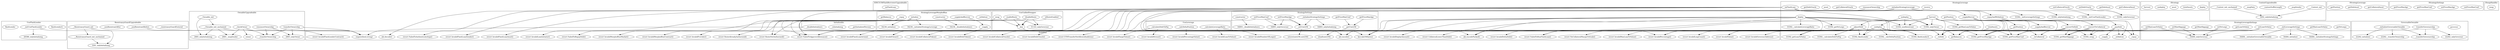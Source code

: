 strict digraph {
subgraph cluster_2688_IERC3156FlashBorrowerUpgradeable {
label = "IERC3156FlashBorrowerUpgradeable"
"2688_onFlashLoan" [label="onFlashLoan"]
}subgraph cluster_28388_UseFlashLender {
label = "UseFlashLender"
"28388_flashLenderA" [label="flashLenderA"]
"28388__initUseFlashLender" [label="_initUseFlashLender"]
"28388_flashLender" [label="flashLender"]
"28388__initUseFlashLender" -> "28388_onlyInitializing"
}subgraph cluster_3301_ReentrancyGuardUpgradeable {
label = "ReentrancyGuardUpgradeable"
"3301__reentrancyGuardEntered" [label="_reentrancyGuardEntered"]
"3301___ReentrancyGuard_init_unchained" [label="__ReentrancyGuard_init_unchained"]
"3301__nonReentrantBefore" [label="_nonReentrantBefore"]
"3301__nonReentrantAfter" [label="_nonReentrantAfter"]
"3301___ReentrancyGuard_init" [label="__ReentrancyGuard_init"]
"3301___ReentrancyGuard_init" -> "3301___ReentrancyGuard_init_unchained"
"3301___ReentrancyGuard_init_unchained" -> "3301_onlyInitializing"
"3301___ReentrancyGuard_init" -> "3301_onlyInitializing"
}subgraph cluster_31143_UseUnifiedSwapper {
label = "UseUnifiedSwapper"
"31143__key" [label="_key"]
"31143_disableRoute" [label="disableRoute"]
"31143_swap" [label="swap"]
"31143_isRouteEnabled" [label="isRouteEnabled"]
"31143_enableRoute" [label="enableRoute"]
"31143_isRouteEnabled" -> "31143__key"
"31143_swap" -> "31143__key"
"31143_enableRoute" -> "31143__key"
"31143_disableRoute" -> "31143_onlyGovernor"
"31143_enableRoute" -> "31143_onlyGovernor"
"31143_disableRoute" -> "31143__key"
}subgraph cluster_37703_IStrategy {
label = "IStrategy"
"37703_deploy" [label="deploy"]
"37703_totalAssets" [label="totalAssets"]
"37703_asset" [label="asset"]
"37703_undeploy" [label="undeploy"]
"37703_harvest" [label="harvest"]
}subgraph cluster_2665_OwnableUpgradeable {
label = "OwnableUpgradeable"
"2665_renounceOwnership" [label="renounceOwnership"]
"2665___Ownable_init_unchained" [label="__Ownable_init_unchained"]
"2665_transferOwnership" [label="transferOwnership"]
"2665_owner" [label="owner"]
"2665__transferOwnership" [label="_transferOwnership"]
"2665__checkOwner" [label="_checkOwner"]
"2665___Ownable_init" [label="__Ownable_init"]
"2665___Ownable_init" -> "2665_onlyInitializing"
"2665__checkOwner" -> "2665_owner"
"2665_renounceOwnership" -> "2665__transferOwnership"
"2665___Ownable_init_unchained" -> "2665__msgSender"
"2665___Ownable_init_unchained" -> "2665_onlyInitializing"
"2665__checkOwner" -> "2665__msgSender"
"2665_transferOwnership" -> "2665_onlyOwner"
"2665___Ownable_init" -> "2665___Ownable_init_unchained"
"2665_transferOwnership" -> "2665__transferOwnership"
"2665_renounceOwnership" -> "2665_onlyOwner"
"2665___Ownable_init_unchained" -> "2665__transferOwnership"
}subgraph cluster_5002_ContextUpgradeable {
label = "ContextUpgradeable"
"5002___Context_init" [label="__Context_init"]
"5002__msgSender" [label="_msgSender"]
"5002__contextSuffixLength" [label="_contextSuffixLength"]
"5002__msgData" [label="_msgData"]
"5002___Context_init_unchained" [label="__Context_init_unchained"]
"5002___Context_init" -> "5002_onlyInitializing"
"5002___Context_init_unchained" -> "5002_onlyInitializing"
}subgraph cluster_29131_UseLeverage {
label = "UseLeverage"
"29131__calculateLeverageRatio" [label="_calculateLeverageRatio"]
"29131__calcDeltaPosition" [label="_calcDeltaPosition"]
"29131__calculateDebtToPay" [label="_calculateDebtToPay"]
}subgraph cluster_37738_IStrategyLeverage {
label = "IStrategyLeverage"
"37738_getCollateralAsset" [label="getCollateralAsset"]
"37738_getDebAsset" [label="getDebAsset"]
"37738_getPosition" [label="getPosition"]
}subgraph cluster_34893_StrategySettings {
label = "StrategySettings"
"34893_setPriceMaxConf" [label="setPriceMaxConf"]
"34893__initializeStrategySettings" [label="_initializeStrategySettings"]
"34893_getPriceMaxAge" [label="getPriceMaxAge"]
"34893_getPriceMaxConf" [label="getPriceMaxConf"]
"34893_setPriceMaxAge" [label="setPriceMaxAge"]
"34893__setUint256" [label="_setUint256"]
"34893_constructor" [label="constructor"]
"34893__getUint256" [label="_getUint256"]
"34893_setPriceMaxConf" -> "34893_onlyGovernor"
"34893_setPriceMaxConf" -> "34893__setUint256"
"34893__initializeStrategySettings" -> "34893__setUint256"
"34893_setPriceMaxAge" -> "34893_onlyGovernor"
"34893_getPriceMaxConf" -> "34893__getUint256"
"34893_constructor" -> "34893__disableInitializers"
"34893__initializeStrategySettings" -> "34893_onlyInitializing"
"34893_getPriceMaxAge" -> "34893__getUint256"
"34893_setPriceMaxAge" -> "34893__setUint256"
}subgraph cluster_33392_StrategyLeverage {
label = "StrategyLeverage"
"33392_totalAssets" [label="totalAssets"]
"33392__convertToCollateral" [label="_convertToCollateral"]
"33392_getPosition" [label="getPosition"]
"33392_getCollateralAsset" [label="getCollateralAsset"]
"33392__repayAndWithdraw" [label="_repayAndWithdraw"]
"33392__toCollateral" [label="_toCollateral"]
"33392__undeploy" [label="_undeploy"]
"33392__toDebt" [label="_toDebt"]
"33392_getBalances" [label="getBalances"]
"33392_getDebAsset" [label="getDebAsset"]
"33392__adjustDebt" [label="_adjustDebt"]
"33392__withdraw" [label="_withdraw"]
"33392__supplyAndBorrow" [label="_supplyAndBorrow"]
"33392__initializeStrategyLeverage" [label="_initializeStrategyLeverage"]
"33392_receive" [label="receive"]
"33392_setCollateralOracle" [label="setCollateralOracle"]
"33392_setDebtOracle" [label="setDebtOracle"]
"33392__convertToDebt" [label="_convertToDebt"]
"33392__payDebt" [label="_payDebt"]
"33392_harvest" [label="harvest"]
"33392__getPosition" [label="_getPosition"]
"33392_onFlashLoan" [label="onFlashLoan"]
"33392_getCollateralOracle" [label="getCollateralOracle"]
"33392_deploy" [label="deploy"]
"33392__supply" [label="_supply"]
"33392_asset" [label="asset"]
"33392_undeploy" [label="undeploy"]
"33392_getDebtOracle" [label="getDebtOracle"]
"33392_renounceOwnership" [label="renounceOwnership"]
"33392__repay" [label="_repay"]
"33392__supplyBorrow" [label="_supplyBorrow"]
"33392_harvest" -> "33392_getPriceMaxConf"
"33392_deploy" -> "33392_flashLender"
"33392__repayAndWithdraw" -> "33392__withdraw"
"33392__payDebt" -> "33392_swap"
"33392__undeploy" -> "33392_getPriceMaxConf"
"33392_onFlashLoan" -> "33392__payDebt"
"33392__payDebt" -> "33392_getMaxSlippage"
"33392__convertToCollateral" -> "33392_getPriceMaxAge"
"33392__convertToCollateral" -> "33392__toCollateral"
"33392_harvest" -> "33392_getMaxLoanToValue"
"33392__payDebt" -> "33392__withdraw"
"33392__undeploy" -> "33392_getPriceMaxAge"
"33392_harvest" -> "33392_onlyOwner"
"33392_deploy" -> "33392_onlyOwner"
"33392_harvest" -> "33392__toDebt"
"33392__convertToDebt" -> "33392_getMaxSlippage"
"33392__supplyBorrow" -> "33392__supplyAndBorrow"
"33392_harvest" -> "33392_getBalances"
"33392__supplyBorrow" -> "33392_getPriceMaxConf"
"33392__payDebt" -> "33392_getPriceMaxAge"
"33392__adjustDebt" -> "33392_getLoanToValue"
"33392__undeploy" -> "33392_getBalances"
"33392_undeploy" -> "33392_nonReentrant"
"33392__convertToDebt" -> "33392_getPriceMaxConf"
"33392__supplyBorrow" -> "33392__convertToCollateral"
"33392__payDebt" -> "33392__toCollateral"
"33392__adjustDebt" -> "33392_flashLenderA"
"33392__undeploy" -> "33392__toCollateral"
"33392__supplyBorrow" -> "33392_getPriceMaxAge"
"33392__undeploy" -> "33392_flashLender"
"33392__convertToCollateral" -> "33392_getMaxSlippage"
"33392_setDebtOracle" -> "33392_onlyGovernor"
"33392__convertToDebt" -> "33392_getPriceMaxAge"
"33392_deploy" -> "33392__calculateLeverageRatio"
"33392_undeploy" -> "33392__undeploy"
"33392__repayAndWithdraw" -> "33392_getBalances"
"33392__payDebt" -> "33392_getPriceMaxConf"
"33392_deploy" -> "33392_getNrLoops"
"33392__undeploy" -> "33392__toDebt"
"33392_harvest" -> "33392_getPriceMaxAge"
"33392__convertToDebt" -> "33392_swap"
"33392_setCollateralOracle" -> "33392_onlyGovernor"
"33392__payDebt" -> "33392__supply"
"33392_onFlashLoan" -> "33392_flashLenderA"
"33392_deploy" -> "33392_getLoanToValue"
"33392__getPosition" -> "33392_getBalances"
"33392__adjustDebt" -> "33392__calculateDebtToPay"
"33392_getPosition" -> "33392__getPosition"
"33392_harvest" -> "33392__adjustDebt"
"33392__payDebt" -> "33392__repay"
"33392_deploy" -> "33392_flashLenderA"
"33392__convertToDebt" -> "33392__toDebt"
"33392_totalAssets" -> "33392__toDebt"
"33392__convertToCollateral" -> "33392_swap"
"33392__supplyBorrow" -> "33392__toDebt"
"33392__repayAndWithdraw" -> "33392__convertToDebt"
"33392__convertToCollateral" -> "33392_getPriceMaxConf"
"33392_deploy" -> "33392_nonReentrant"
"33392__initializeStrategyLeverage" -> "33392__initLeverageSettings"
"33392__undeploy" -> "33392__calcDeltaPosition"
"33392__repayAndWithdraw" -> "33392__repay"
"33392_totalAssets" -> "33392_getBalances"
"33392__adjustDebt" -> "33392_flashLender"
"33392_onFlashLoan" -> "33392__supplyBorrow"
"33392__initializeStrategyLeverage" -> "33392_onlyInitializing"
"33392__initializeStrategyLeverage" -> "33392__initUseFlashLender"
"33392_onFlashLoan" -> "33392__repayAndWithdraw"
"33392_harvest" -> "33392_nonReentrant"
"33392__undeploy" -> "33392_flashLenderA"
"33392_undeploy" -> "33392_onlyOwner"
}subgraph cluster_3088_Initializable {
label = "Initializable"
"3088__getInitializedVersion" [label="_getInitializedVersion"]
"3088__isInitializing" [label="_isInitializing"]
"3088__disableInitializers" [label="_disableInitializers"]
}subgraph cluster_37776_IStrategySettings {
label = "IStrategySettings"
"37776_setPriceMaxConf" [label="setPriceMaxConf"]
"37776_setPriceMaxAge" [label="setPriceMaxAge"]
"37776_getPriceMaxConf" [label="getPriceMaxConf"]
"37776_getPriceMaxAge" [label="getPriceMaxAge"]
}subgraph cluster_34484_StrategyLeverageSettings {
label = "StrategyLeverageSettings"
"34484_getNrLoops" [label="getNrLoops"]
"34484_getMaxLoanToValue" [label="getMaxLoanToValue"]
"34484_setNrLoops" [label="setNrLoops"]
"34484_setMaxLoanToValue" [label="setMaxLoanToValue"]
"34484_getLoanToValue" [label="getLoanToValue"]
"34484__initLeverageSettings" [label="_initLeverageSettings"]
"34484_getMaxSlippage" [label="getMaxSlippage"]
"34484_setLoanToValue" [label="setLoanToValue"]
"34484_setMaxSlippage" [label="setMaxSlippage"]
"34484_setMaxSlippage" -> "34484_onlyGovernor"
"34484_setNrLoops" -> "34484_onlyGovernor"
"34484_setMaxLoanToValue" -> "34484_onlyGovernor"
"34484__initLeverageSettings" -> "34484__initializeStrategySettings"
"34484__initLeverageSettings" -> "34484__initializeGovernableOwnable"
"34484__initLeverageSettings" -> "34484_initializer"
"34484_setLoanToValue" -> "34484_onlyGovernor"
}subgraph cluster_22262_GovernableOwnable {
label = "GovernableOwnable"
"22262_governor" [label="governor"]
"22262__transferGovernorship" [label="_transferGovernorship"]
"22262_transferGovernorship" [label="transferGovernorship"]
"22262__initializeGovernableOwnable" [label="_initializeGovernableOwnable"]
"22262__initializeGovernableOwnable" -> "22262__transferOwnership"
"22262_transferGovernorship" -> "22262_onlyGovernor"
"22262__initializeGovernableOwnable" -> "22262__transferGovernorship"
"22262_transferGovernorship" -> "22262__transferGovernorship"
"22262__initializeGovernableOwnable" -> "22262_initializer"
}subgraph cluster_37815_ISwapHandler {
label = "ISwapHandler"
"37815_swap" [label="swap"]
}subgraph cluster_34236_StrategyLeverageMorphoBlue {
label = "StrategyLeverageMorphoBlue"
"34236__withdraw" [label="_withdraw"]
"34236__supply" [label="_supply"]
"34236_initialize" [label="initialize"]
"34236__repay" [label="_repay"]
"34236__supplyAndBorrow" [label="_supplyAndBorrow"]
"34236_constructor" [label="constructor"]
"34236_getBalances" [label="getBalances"]
"34236_initialize" -> "34236_initializer"
"34236__supplyAndBorrow" -> "34236__supply"
"34236_constructor" -> "34236__disableInitializers"
"34236_initialize" -> "34236__initializeStrategyLeverage"
}subgraph cluster_solidity {
label = "[Solidity]"
"abi.encode()" 
"revert InvalidFlashLoanAction()" 
"revert InvalidLoanToValue()" 
"revert InvalidOwner()" 
"revert ETHTransferNotAllowed(address)" 
"revert InvalidValue()" 
"revert InvalidGovernorAddress()" 
"revert InvalidPercentageValue()" 
"revert InvalidDivisor()" 
"revert RouteNotAuthorized()" 
"revert InvalidNumberOfLoops()" 
"revert InvalidProvider()" 
"revert FailedToRepayDebt()" 
"revert InvalidDeployAmount()" 
"revert InvalidMorphoBlueMarket()" 
"abi.encodePacked()" 
"require(bool,string)" 
"abi.decode()" 
"sstore(uint256,uint256)" 
"revert InvalidMaxLoanToValue()" 
"revert InvalidCollateralToken()" 
"revert InvalidFlashLenderContract()" 
"revert InvalidMorphoBlueContract()" 
"revert InvalidDebtToken()" 
"revert FailedToAuthenticateArgs()" 
"revert CollateralLowerThanDebt()" 
"revert InvalidCollateralOracle()" 
"revert InvalidLoopCount()" 
"revert InvalidTargetValue()" 
"revert InvalidFlashLoanSender()" 
"sload(uint256)" 
"revert InvalidFlashLoanAsset()" 
"revert InvalidDebtOracle()" 
"revert FailedToRunFlashLoan()" 
"revert InvalidDeltaDebt()" 
"revert RouteAlreadyAuthorized()" 
"revert InvalidLoanInitiator()" 
"revert InvalidPercentage()" 
"revert NoCollateralMarginToScale()" 
"revert FailedToApproveAllowance()" 
"keccak256(bytes)" 
"31143_enableRoute" -> "revert RouteAlreadyAuthorized()"
"34236__supply" -> "revert FailedToApproveAllowance()"
"2665__checkOwner" -> "require(bool,string)"
"31143_enableRoute" -> "revert FailedToApproveAllowance()"
"31143_swap" -> "revert InvalidProvider()"
"34236__repay" -> "revert FailedToRepayDebt()"
"33392_onFlashLoan" -> "abi.decode()"
"33392__adjustDebt" -> "revert FailedToApproveAllowance()"
"33392__adjustDebt" -> "abi.encodePacked()"
"33392__initializeStrategyLeverage" -> "revert InvalidOwner()"
"33392_onFlashLoan" -> "revert InvalidFlashLoanAsset()"
"33392_harvest" -> "revert CollateralLowerThanDebt()"
"29131__calculateLeverageRatio" -> "revert InvalidNumberOfLoops()"
"33392_onFlashLoan" -> "revert InvalidFlashLoanAction()"
"29131__calcDeltaPosition" -> "revert InvalidPercentageValue()"
"34893__getUint256" -> "sload(uint256)"
"33392_renounceOwnership" -> "revert InvalidOwner()"
"34484_setMaxLoanToValue" -> "revert InvalidMaxLoanToValue()"
"33392_deploy" -> "revert InvalidDeployAmount()"
"33392_onFlashLoan" -> "revert FailedToAuthenticateArgs()"
"34484_setMaxSlippage" -> "revert InvalidPercentage()"
"33392__undeploy" -> "revert NoCollateralMarginToScale()"
"29131__calculateDebtToPay" -> "revert InvalidDivisor()"
"31143__key" -> "abi.encode()"
"3301__nonReentrantBefore" -> "require(bool,string)"
"33392__initializeStrategyLeverage" -> "revert InvalidCollateralToken()"
"33392_receive" -> "revert ETHTransferNotAllowed(address)"
"33392_deploy" -> "abi.encode()"
"29131__calculateDebtToPay" -> "revert InvalidTargetValue()"
"33392_deploy" -> "revert FailedToApproveAllowance()"
"3088__disableInitializers" -> "require(bool,string)"
"33392_onFlashLoan" -> "revert InvalidFlashLoanSender()"
"34484_setMaxLoanToValue" -> "revert InvalidPercentage()"
"33392__undeploy" -> "abi.encodePacked()"
"34484_setMaxLoanToValue" -> "revert InvalidValue()"
"33392_harvest" -> "revert InvalidDeltaDebt()"
"2665_transferOwnership" -> "require(bool,string)"
"34236_initialize" -> "revert InvalidMorphoBlueContract()"
"31143__key" -> "keccak256(bytes)"
"33392__undeploy" -> "revert FailedToRunFlashLoan()"
"33392_deploy" -> "abi.encodePacked()"
"34484_setNrLoops" -> "revert InvalidLoopCount()"
"34893_setPriceMaxConf" -> "revert InvalidPercentage()"
"22262_transferGovernorship" -> "revert InvalidGovernorAddress()"
"34236_initialize" -> "revert InvalidMorphoBlueMarket()"
"33392__undeploy" -> "keccak256(bytes)"
"33392__adjustDebt" -> "abi.encode()"
"33392_deploy" -> "keccak256(bytes)"
"33392__adjustDebt" -> "revert FailedToRunFlashLoan()"
"31143_disableRoute" -> "revert FailedToApproveAllowance()"
"34893__setUint256" -> "sstore(uint256,uint256)"
"31143_disableRoute" -> "revert RouteNotAuthorized()"
"34484_setLoanToValue" -> "revert InvalidPercentage()"
"34236__repay" -> "revert FailedToApproveAllowance()"
"33392_deploy" -> "revert FailedToRunFlashLoan()"
"33392__initializeStrategyLeverage" -> "revert InvalidCollateralOracle()"
"33392__initializeStrategyLeverage" -> "revert InvalidDebtOracle()"
"34484_setLoanToValue" -> "revert InvalidValue()"
"33392__initializeStrategyLeverage" -> "revert InvalidDebtToken()"
"33392_onFlashLoan" -> "abi.encodePacked()"
"33392_onFlashLoan" -> "revert InvalidLoanInitiator()"
"33392__adjustDebt" -> "keccak256(bytes)"
"33392__undeploy" -> "revert FailedToApproveAllowance()"
"29131__calculateLeverageRatio" -> "revert InvalidLoanToValue()"
"28388__initUseFlashLender" -> "revert InvalidFlashLenderContract()"
"33392__undeploy" -> "abi.encode()"
"33392_onFlashLoan" -> "keccak256(bytes)"
"31143_swap" -> "revert RouteNotAuthorized()"
"31143_swap" -> "abi.encode()"
}
}